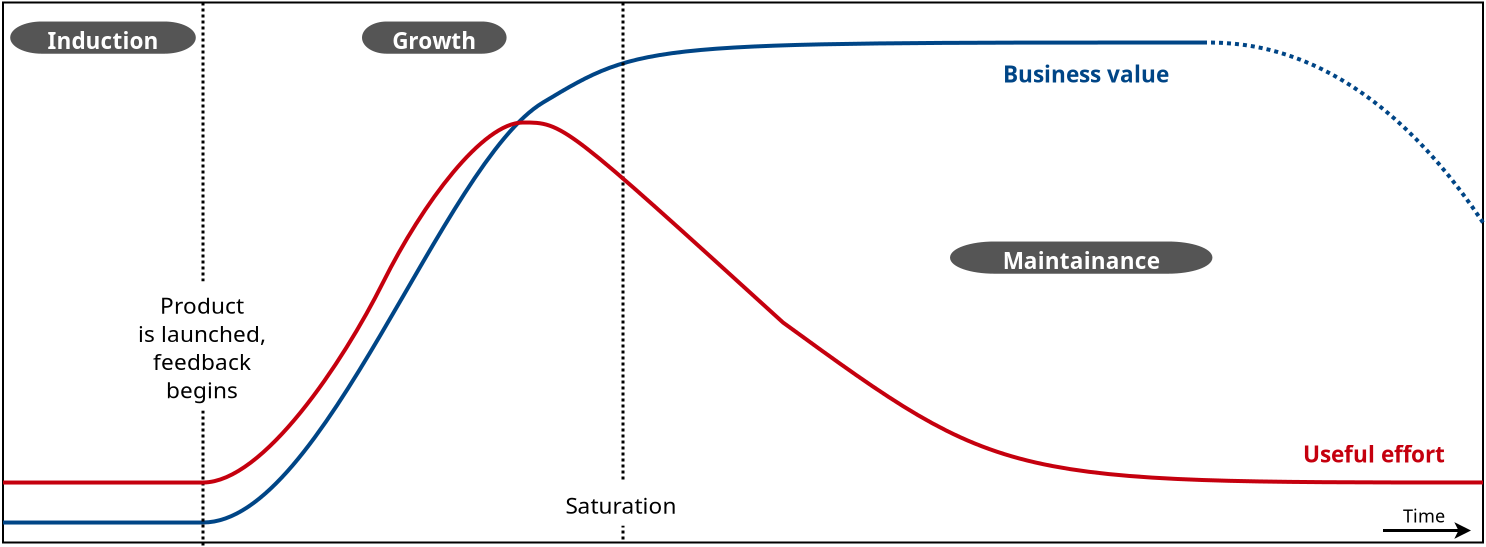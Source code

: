 <?xml version="1.0" encoding="UTF-8"?>
<dia:diagram xmlns:dia="http://www.lysator.liu.se/~alla/dia/">
  <dia:layer name="Background" visible="true" active="true">
    <dia:object type="Flowchart - Box" version="0" id="O0">
      <dia:attribute name="obj_pos">
        <dia:point val="19,20"/>
      </dia:attribute>
      <dia:attribute name="obj_bb">
        <dia:rectangle val="18.95,19.95;93.05,47.05"/>
      </dia:attribute>
      <dia:attribute name="elem_corner">
        <dia:point val="19,20"/>
      </dia:attribute>
      <dia:attribute name="elem_width">
        <dia:real val="74"/>
      </dia:attribute>
      <dia:attribute name="elem_height">
        <dia:real val="27"/>
      </dia:attribute>
      <dia:attribute name="border_width">
        <dia:real val="0.1"/>
      </dia:attribute>
      <dia:attribute name="show_background">
        <dia:boolean val="true"/>
      </dia:attribute>
      <dia:attribute name="padding">
        <dia:real val="0.5"/>
      </dia:attribute>
      <dia:attribute name="text">
        <dia:composite type="text">
          <dia:attribute name="string">
            <dia:string>##</dia:string>
          </dia:attribute>
          <dia:attribute name="font">
            <dia:font family="sans" style="0" name="Helvetica"/>
          </dia:attribute>
          <dia:attribute name="height">
            <dia:real val="0.8"/>
          </dia:attribute>
          <dia:attribute name="pos">
            <dia:point val="56,33.695"/>
          </dia:attribute>
          <dia:attribute name="color">
            <dia:color val="#000000"/>
          </dia:attribute>
          <dia:attribute name="alignment">
            <dia:enum val="1"/>
          </dia:attribute>
        </dia:composite>
      </dia:attribute>
    </dia:object>
    <dia:object type="Standard - BezierLine" version="0" id="O1">
      <dia:attribute name="obj_pos">
        <dia:point val="19,46"/>
      </dia:attribute>
      <dia:attribute name="obj_bb">
        <dia:rectangle val="18.9,21.9;79.1,46.1"/>
      </dia:attribute>
      <dia:attribute name="bez_points">
        <dia:point val="19,46"/>
        <dia:point val="21,46"/>
        <dia:point val="23,46"/>
        <dia:point val="29,46"/>
        <dia:point val="35,46"/>
        <dia:point val="41,28"/>
        <dia:point val="46,25"/>
        <dia:point val="51,22"/>
        <dia:point val="51,22"/>
        <dia:point val="79,22"/>
      </dia:attribute>
      <dia:attribute name="corner_types">
        <dia:enum val="0"/>
        <dia:enum val="2"/>
        <dia:enum val="2"/>
        <dia:enum val="0"/>
      </dia:attribute>
      <dia:attribute name="line_color">
        <dia:color val="#004586"/>
      </dia:attribute>
      <dia:attribute name="line_width">
        <dia:real val="0.2"/>
      </dia:attribute>
    </dia:object>
    <dia:object type="Standard - Line" version="0" id="O2">
      <dia:attribute name="obj_pos">
        <dia:point val="29,20"/>
      </dia:attribute>
      <dia:attribute name="obj_bb">
        <dia:rectangle val="28.925,19.925;29.075,47.225"/>
      </dia:attribute>
      <dia:attribute name="conn_endpoints">
        <dia:point val="29,20"/>
        <dia:point val="29,47.15"/>
      </dia:attribute>
      <dia:attribute name="numcp">
        <dia:int val="1"/>
      </dia:attribute>
      <dia:attribute name="line_width">
        <dia:real val="0.15"/>
      </dia:attribute>
      <dia:attribute name="line_style">
        <dia:enum val="4"/>
      </dia:attribute>
      <dia:attribute name="dashlength">
        <dia:real val="1.5"/>
      </dia:attribute>
    </dia:object>
    <dia:object type="Standard - Line" version="0" id="O3">
      <dia:attribute name="obj_pos">
        <dia:point val="50,20"/>
      </dia:attribute>
      <dia:attribute name="obj_bb">
        <dia:rectangle val="49.925,19.925;50.075,47.075"/>
      </dia:attribute>
      <dia:attribute name="conn_endpoints">
        <dia:point val="50,20"/>
        <dia:point val="50,47"/>
      </dia:attribute>
      <dia:attribute name="numcp">
        <dia:int val="1"/>
      </dia:attribute>
      <dia:attribute name="line_width">
        <dia:real val="0.15"/>
      </dia:attribute>
      <dia:attribute name="line_style">
        <dia:enum val="4"/>
      </dia:attribute>
      <dia:attribute name="dashlength">
        <dia:real val="1.5"/>
      </dia:attribute>
    </dia:object>
    <dia:object type="Standard - Text" version="1" id="O4">
      <dia:attribute name="obj_pos">
        <dia:point val="69,24"/>
      </dia:attribute>
      <dia:attribute name="obj_bb">
        <dia:rectangle val="69,22.917;78.53,24.333"/>
      </dia:attribute>
      <dia:attribute name="text">
        <dia:composite type="text">
          <dia:attribute name="string">
            <dia:string>#Business value#</dia:string>
          </dia:attribute>
          <dia:attribute name="font">
            <dia:font family="sans" style="80" name="Helvetica-Bold"/>
          </dia:attribute>
          <dia:attribute name="height">
            <dia:real val="1.411"/>
          </dia:attribute>
          <dia:attribute name="pos">
            <dia:point val="69,24"/>
          </dia:attribute>
          <dia:attribute name="color">
            <dia:color val="#004586"/>
          </dia:attribute>
          <dia:attribute name="alignment">
            <dia:enum val="0"/>
          </dia:attribute>
        </dia:composite>
      </dia:attribute>
      <dia:attribute name="valign">
        <dia:enum val="3"/>
      </dia:attribute>
    </dia:object>
    <dia:object type="Standard - BezierLine" version="0" id="O5">
      <dia:attribute name="obj_pos">
        <dia:point val="19,44"/>
      </dia:attribute>
      <dia:attribute name="obj_bb">
        <dia:rectangle val="18.9,25.9;93.1,44.1"/>
      </dia:attribute>
      <dia:attribute name="bez_points">
        <dia:point val="19,44"/>
        <dia:point val="21,44"/>
        <dia:point val="23,44"/>
        <dia:point val="29,44"/>
        <dia:point val="32,44"/>
        <dia:point val="36,38"/>
        <dia:point val="38,34"/>
        <dia:point val="40,30"/>
        <dia:point val="43,26"/>
        <dia:point val="45,26"/>
        <dia:point val="47,26"/>
        <dia:point val="47,26"/>
        <dia:point val="58,36"/>
        <dia:point val="69,44"/>
        <dia:point val="69,44"/>
        <dia:point val="93,44"/>
      </dia:attribute>
      <dia:attribute name="corner_types">
        <dia:enum val="0"/>
        <dia:enum val="2"/>
        <dia:enum val="0"/>
        <dia:enum val="0"/>
        <dia:enum val="2"/>
        <dia:enum val="0"/>
      </dia:attribute>
      <dia:attribute name="line_color">
        <dia:color val="#c5000e"/>
      </dia:attribute>
      <dia:attribute name="line_width">
        <dia:real val="0.2"/>
      </dia:attribute>
    </dia:object>
    <dia:object type="Standard - Text" version="1" id="O6">
      <dia:attribute name="obj_pos">
        <dia:point val="84,43"/>
      </dia:attribute>
      <dia:attribute name="obj_bb">
        <dia:rectangle val="84,41.95;91.993,43.267"/>
      </dia:attribute>
      <dia:attribute name="text">
        <dia:composite type="text">
          <dia:attribute name="string">
            <dia:string>#Useful effort#</dia:string>
          </dia:attribute>
          <dia:attribute name="font">
            <dia:font family="sans" style="80" name="Helvetica-Bold"/>
          </dia:attribute>
          <dia:attribute name="height">
            <dia:real val="1.411"/>
          </dia:attribute>
          <dia:attribute name="pos">
            <dia:point val="84,43"/>
          </dia:attribute>
          <dia:attribute name="color">
            <dia:color val="#c5000e"/>
          </dia:attribute>
          <dia:attribute name="alignment">
            <dia:enum val="0"/>
          </dia:attribute>
        </dia:composite>
      </dia:attribute>
      <dia:attribute name="valign">
        <dia:enum val="3"/>
      </dia:attribute>
    </dia:object>
    <dia:object type="Standard - BezierLine" version="0" id="O7">
      <dia:attribute name="obj_pos">
        <dia:point val="79,22"/>
      </dia:attribute>
      <dia:attribute name="obj_bb">
        <dia:rectangle val="78.9,21.9;93.139,31.139"/>
      </dia:attribute>
      <dia:attribute name="bez_points">
        <dia:point val="79,22"/>
        <dia:point val="81,22"/>
        <dia:point val="87,22"/>
        <dia:point val="93,31"/>
      </dia:attribute>
      <dia:attribute name="corner_types">
        <dia:enum val="0"/>
        <dia:enum val="0"/>
      </dia:attribute>
      <dia:attribute name="line_color">
        <dia:color val="#004586"/>
      </dia:attribute>
      <dia:attribute name="line_width">
        <dia:real val="0.2"/>
      </dia:attribute>
      <dia:attribute name="line_style">
        <dia:enum val="4"/>
      </dia:attribute>
      <dia:attribute name="dashlength">
        <dia:real val="2.0"/>
      </dia:attribute>
    </dia:object>
    <dia:object type="Flowchart - Terminal" version="1" id="O8">
      <dia:attribute name="obj_pos">
        <dia:point val="37,21"/>
      </dia:attribute>
      <dia:attribute name="obj_bb">
        <dia:rectangle val="36.95,20.95;44.179,22.561"/>
      </dia:attribute>
      <dia:attribute name="meta">
        <dia:composite type="dict"/>
      </dia:attribute>
      <dia:attribute name="elem_corner">
        <dia:point val="37,21"/>
      </dia:attribute>
      <dia:attribute name="elem_width">
        <dia:real val="7.129"/>
      </dia:attribute>
      <dia:attribute name="elem_height">
        <dia:real val="1.511"/>
      </dia:attribute>
      <dia:attribute name="line_width">
        <dia:real val="0.1"/>
      </dia:attribute>
      <dia:attribute name="line_colour">
        <dia:color val="#555555"/>
      </dia:attribute>
      <dia:attribute name="fill_colour">
        <dia:color val="#555555"/>
      </dia:attribute>
      <dia:attribute name="show_background">
        <dia:boolean val="true"/>
      </dia:attribute>
      <dia:attribute name="line_style">
        <dia:enum val="0"/>
        <dia:real val="1"/>
      </dia:attribute>
      <dia:attribute name="padding">
        <dia:real val="0"/>
      </dia:attribute>
      <dia:attribute name="text">
        <dia:composite type="text">
          <dia:attribute name="string">
            <dia:string>#Growth#</dia:string>
          </dia:attribute>
          <dia:attribute name="font">
            <dia:font family="sans" style="80" name="Helvetica-Bold"/>
          </dia:attribute>
          <dia:attribute name="height">
            <dia:real val="1.411"/>
          </dia:attribute>
          <dia:attribute name="pos">
            <dia:point val="40.564,22.108"/>
          </dia:attribute>
          <dia:attribute name="color">
            <dia:color val="#ffffff"/>
          </dia:attribute>
          <dia:attribute name="alignment">
            <dia:enum val="1"/>
          </dia:attribute>
        </dia:composite>
      </dia:attribute>
      <dia:attribute name="flip_horizontal">
        <dia:boolean val="false"/>
      </dia:attribute>
      <dia:attribute name="flip_vertical">
        <dia:boolean val="false"/>
      </dia:attribute>
      <dia:attribute name="subscale">
        <dia:real val="1"/>
      </dia:attribute>
    </dia:object>
    <dia:object type="Flowchart - Terminal" version="1" id="O9">
      <dia:attribute name="obj_pos">
        <dia:point val="66.401,32"/>
      </dia:attribute>
      <dia:attribute name="obj_bb">
        <dia:rectangle val="66.351,31.95;79.471,33.561"/>
      </dia:attribute>
      <dia:attribute name="meta">
        <dia:composite type="dict"/>
      </dia:attribute>
      <dia:attribute name="elem_corner">
        <dia:point val="66.401,32"/>
      </dia:attribute>
      <dia:attribute name="elem_width">
        <dia:real val="13.02"/>
      </dia:attribute>
      <dia:attribute name="elem_height">
        <dia:real val="1.511"/>
      </dia:attribute>
      <dia:attribute name="line_width">
        <dia:real val="0.1"/>
      </dia:attribute>
      <dia:attribute name="line_colour">
        <dia:color val="#555555"/>
      </dia:attribute>
      <dia:attribute name="fill_colour">
        <dia:color val="#555555"/>
      </dia:attribute>
      <dia:attribute name="show_background">
        <dia:boolean val="true"/>
      </dia:attribute>
      <dia:attribute name="line_style">
        <dia:enum val="0"/>
        <dia:real val="1"/>
      </dia:attribute>
      <dia:attribute name="padding">
        <dia:real val="0"/>
      </dia:attribute>
      <dia:attribute name="text">
        <dia:composite type="text">
          <dia:attribute name="string">
            <dia:string>#Maintainance#</dia:string>
          </dia:attribute>
          <dia:attribute name="font">
            <dia:font family="sans" style="80" name="Helvetica-Bold"/>
          </dia:attribute>
          <dia:attribute name="height">
            <dia:real val="1.411"/>
          </dia:attribute>
          <dia:attribute name="pos">
            <dia:point val="72.911,33.108"/>
          </dia:attribute>
          <dia:attribute name="color">
            <dia:color val="#ffffff"/>
          </dia:attribute>
          <dia:attribute name="alignment">
            <dia:enum val="1"/>
          </dia:attribute>
        </dia:composite>
      </dia:attribute>
      <dia:attribute name="flip_horizontal">
        <dia:boolean val="false"/>
      </dia:attribute>
      <dia:attribute name="flip_vertical">
        <dia:boolean val="false"/>
      </dia:attribute>
      <dia:attribute name="subscale">
        <dia:real val="1"/>
      </dia:attribute>
    </dia:object>
    <dia:object type="Flowchart - Terminal" version="1" id="O10">
      <dia:attribute name="obj_pos">
        <dia:point val="19.41,21"/>
      </dia:attribute>
      <dia:attribute name="obj_bb">
        <dia:rectangle val="19.36,20.95;28.64,22.561"/>
      </dia:attribute>
      <dia:attribute name="meta">
        <dia:composite type="dict"/>
      </dia:attribute>
      <dia:attribute name="elem_corner">
        <dia:point val="19.41,21"/>
      </dia:attribute>
      <dia:attribute name="elem_width">
        <dia:real val="9.18"/>
      </dia:attribute>
      <dia:attribute name="elem_height">
        <dia:real val="1.511"/>
      </dia:attribute>
      <dia:attribute name="line_width">
        <dia:real val="0.1"/>
      </dia:attribute>
      <dia:attribute name="line_colour">
        <dia:color val="#555555"/>
      </dia:attribute>
      <dia:attribute name="fill_colour">
        <dia:color val="#555555"/>
      </dia:attribute>
      <dia:attribute name="show_background">
        <dia:boolean val="true"/>
      </dia:attribute>
      <dia:attribute name="line_style">
        <dia:enum val="0"/>
        <dia:real val="1"/>
      </dia:attribute>
      <dia:attribute name="padding">
        <dia:real val="0"/>
      </dia:attribute>
      <dia:attribute name="text">
        <dia:composite type="text">
          <dia:attribute name="string">
            <dia:string>#Induction#</dia:string>
          </dia:attribute>
          <dia:attribute name="font">
            <dia:font family="sans" style="80" name="Helvetica-Bold"/>
          </dia:attribute>
          <dia:attribute name="height">
            <dia:real val="1.411"/>
          </dia:attribute>
          <dia:attribute name="pos">
            <dia:point val="24,22.108"/>
          </dia:attribute>
          <dia:attribute name="color">
            <dia:color val="#ffffff"/>
          </dia:attribute>
          <dia:attribute name="alignment">
            <dia:enum val="1"/>
          </dia:attribute>
        </dia:composite>
      </dia:attribute>
      <dia:attribute name="flip_horizontal">
        <dia:boolean val="false"/>
      </dia:attribute>
      <dia:attribute name="flip_vertical">
        <dia:boolean val="false"/>
      </dia:attribute>
      <dia:attribute name="subscale">
        <dia:real val="1"/>
      </dia:attribute>
    </dia:object>
    <dia:object type="Standard - Line" version="0" id="O11">
      <dia:attribute name="obj_pos">
        <dia:point val="88,46.4"/>
      </dia:attribute>
      <dia:attribute name="obj_bb">
        <dia:rectangle val="87.925,45.982;92.568,46.818"/>
      </dia:attribute>
      <dia:attribute name="conn_endpoints">
        <dia:point val="88,46.4"/>
        <dia:point val="92.4,46.4"/>
      </dia:attribute>
      <dia:attribute name="numcp">
        <dia:int val="1"/>
      </dia:attribute>
      <dia:attribute name="line_width">
        <dia:real val="0.15"/>
      </dia:attribute>
      <dia:attribute name="end_arrow">
        <dia:enum val="22"/>
      </dia:attribute>
      <dia:attribute name="end_arrow_length">
        <dia:real val="0.5"/>
      </dia:attribute>
      <dia:attribute name="end_arrow_width">
        <dia:real val="0.5"/>
      </dia:attribute>
    </dia:object>
    <dia:object type="Standard - Text" version="1" id="O12">
      <dia:attribute name="obj_pos">
        <dia:point val="89,46"/>
      </dia:attribute>
      <dia:attribute name="obj_bb">
        <dia:rectangle val="89,45.163;91.21,46.212"/>
      </dia:attribute>
      <dia:attribute name="text">
        <dia:composite type="text">
          <dia:attribute name="string">
            <dia:string>#Time#</dia:string>
          </dia:attribute>
          <dia:attribute name="font">
            <dia:font family="sans" style="0" name="Helvetica"/>
          </dia:attribute>
          <dia:attribute name="height">
            <dia:real val="1.129"/>
          </dia:attribute>
          <dia:attribute name="pos">
            <dia:point val="89,46"/>
          </dia:attribute>
          <dia:attribute name="color">
            <dia:color val="#000000"/>
          </dia:attribute>
          <dia:attribute name="alignment">
            <dia:enum val="0"/>
          </dia:attribute>
        </dia:composite>
      </dia:attribute>
      <dia:attribute name="valign">
        <dia:enum val="3"/>
      </dia:attribute>
    </dia:object>
    <dia:object type="Flowchart - Box" version="0" id="O13">
      <dia:attribute name="obj_pos">
        <dia:point val="25.2,34"/>
      </dia:attribute>
      <dia:attribute name="obj_bb">
        <dia:rectangle val="25.15,33.95;32.76,40.394"/>
      </dia:attribute>
      <dia:attribute name="elem_corner">
        <dia:point val="25.2,34"/>
      </dia:attribute>
      <dia:attribute name="elem_width">
        <dia:real val="7.51"/>
      </dia:attribute>
      <dia:attribute name="elem_height">
        <dia:real val="6.344"/>
      </dia:attribute>
      <dia:attribute name="border_width">
        <dia:real val="0.1"/>
      </dia:attribute>
      <dia:attribute name="border_color">
        <dia:color val="#ffffff"/>
      </dia:attribute>
      <dia:attribute name="show_background">
        <dia:boolean val="true"/>
      </dia:attribute>
      <dia:attribute name="padding">
        <dia:real val="0.3"/>
      </dia:attribute>
      <dia:attribute name="text">
        <dia:composite type="text">
          <dia:attribute name="string">
            <dia:string>#Product
is launched,
feedback
begins#</dia:string>
          </dia:attribute>
          <dia:attribute name="font">
            <dia:font family="sans" style="0" name="Helvetica"/>
          </dia:attribute>
          <dia:attribute name="height">
            <dia:real val="1.411"/>
          </dia:attribute>
          <dia:attribute name="pos">
            <dia:point val="28.955,35.4"/>
          </dia:attribute>
          <dia:attribute name="color">
            <dia:color val="#000000"/>
          </dia:attribute>
          <dia:attribute name="alignment">
            <dia:enum val="1"/>
          </dia:attribute>
        </dia:composite>
      </dia:attribute>
    </dia:object>
    <dia:object type="Flowchart - Box" version="0" id="O14">
      <dia:attribute name="obj_pos">
        <dia:point val="46.6,44"/>
      </dia:attribute>
      <dia:attribute name="obj_bb">
        <dia:rectangle val="46.55,43.95;53.24,46.161"/>
      </dia:attribute>
      <dia:attribute name="elem_corner">
        <dia:point val="46.6,44"/>
      </dia:attribute>
      <dia:attribute name="elem_width">
        <dia:real val="6.59"/>
      </dia:attribute>
      <dia:attribute name="elem_height">
        <dia:real val="2.111"/>
      </dia:attribute>
      <dia:attribute name="border_width">
        <dia:real val="0.1"/>
      </dia:attribute>
      <dia:attribute name="border_color">
        <dia:color val="#ffffff"/>
      </dia:attribute>
      <dia:attribute name="show_background">
        <dia:boolean val="true"/>
      </dia:attribute>
      <dia:attribute name="padding">
        <dia:real val="0.3"/>
      </dia:attribute>
      <dia:attribute name="text">
        <dia:composite type="text">
          <dia:attribute name="string">
            <dia:string>#Saturation#</dia:string>
          </dia:attribute>
          <dia:attribute name="font">
            <dia:font family="sans" style="0" name="Helvetica"/>
          </dia:attribute>
          <dia:attribute name="height">
            <dia:real val="1.411"/>
          </dia:attribute>
          <dia:attribute name="pos">
            <dia:point val="49.895,45.4"/>
          </dia:attribute>
          <dia:attribute name="color">
            <dia:color val="#000000"/>
          </dia:attribute>
          <dia:attribute name="alignment">
            <dia:enum val="1"/>
          </dia:attribute>
        </dia:composite>
      </dia:attribute>
    </dia:object>
  </dia:layer>
</dia:diagram>
